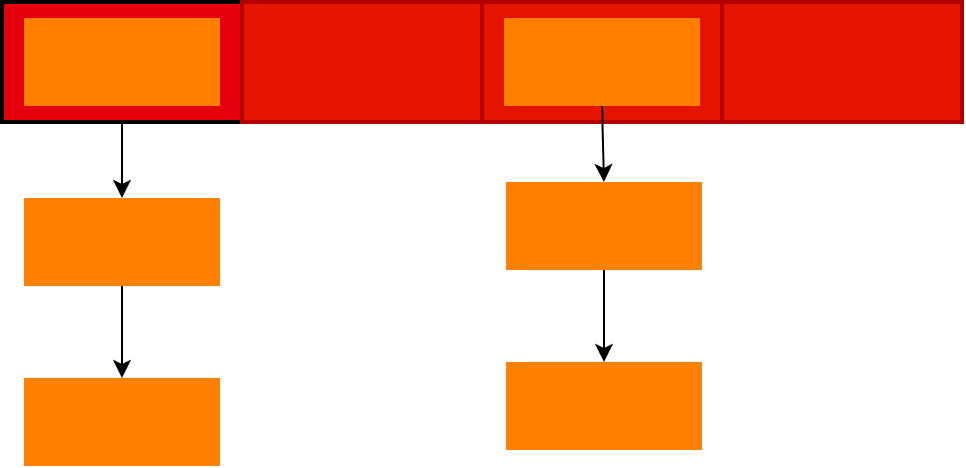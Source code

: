 <mxfile version="13.1.3" type="github"><diagram id="LRNmcuPriPD104Y398rS" name="Page-1"><mxGraphModel dx="1186" dy="722" grid="0" gridSize="10" guides="1" tooltips="1" connect="1" arrows="1" fold="1" page="1" pageScale="1" pageWidth="1100" pageHeight="850" math="0" shadow="0"><root><mxCell id="0"/><mxCell id="1" parent="0"/><mxCell id="fcCPwcV3jXsdZNyHhmut-1" value="" style="rounded=0;whiteSpace=wrap;html=1;gradientColor=none;fillColor=#E5000D;strokeWidth=2;" parent="1" vertex="1"><mxGeometry x="262" y="352" width="120" height="60" as="geometry"/></mxCell><mxCell id="fcCPwcV3jXsdZNyHhmut-2" value="" style="rounded=0;whiteSpace=wrap;html=1;fillColor=#e51400;strokeColor=#B20000;fontColor=#ffffff;strokeWidth=2;" parent="1" vertex="1"><mxGeometry x="382" y="352" width="120" height="60" as="geometry"/></mxCell><mxCell id="fcCPwcV3jXsdZNyHhmut-3" value="" style="rounded=0;whiteSpace=wrap;html=1;fillColor=#e51400;strokeColor=#B20000;fontColor=#ffffff;strokeWidth=2;" parent="1" vertex="1"><mxGeometry x="502" y="352" width="120" height="60" as="geometry"/></mxCell><mxCell id="fcCPwcV3jXsdZNyHhmut-4" value="" style="rounded=0;whiteSpace=wrap;html=1;fillColor=#e51400;strokeColor=#B20000;fontColor=#ffffff;strokeWidth=2;" parent="1" vertex="1"><mxGeometry x="622" y="352" width="120" height="60" as="geometry"/></mxCell><mxCell id="fcCPwcV3jXsdZNyHhmut-9" value="" style="rounded=0;whiteSpace=wrap;html=1;strokeWidth=1;fillColor=#FF7F00;gradientColor=none;strokeColor=none;" parent="1" vertex="1"><mxGeometry x="273" y="360" width="98" height="44" as="geometry"/></mxCell><mxCell id="fcCPwcV3jXsdZNyHhmut-10" value="" style="rounded=0;whiteSpace=wrap;html=1;strokeWidth=1;fillColor=#FF7F00;gradientColor=none;strokeColor=none;" parent="1" vertex="1"><mxGeometry x="513" y="360" width="98" height="44" as="geometry"/></mxCell><mxCell id="fcCPwcV3jXsdZNyHhmut-11" value="" style="rounded=0;whiteSpace=wrap;html=1;strokeWidth=1;fillColor=#FF7F00;gradientColor=none;strokeColor=none;" parent="1" vertex="1"><mxGeometry x="273" y="450" width="98" height="44" as="geometry"/></mxCell><mxCell id="fcCPwcV3jXsdZNyHhmut-12" value="" style="rounded=0;whiteSpace=wrap;html=1;strokeWidth=1;fillColor=#FF7F00;gradientColor=none;strokeColor=none;" parent="1" vertex="1"><mxGeometry x="273" y="540" width="98" height="44" as="geometry"/></mxCell><mxCell id="fcCPwcV3jXsdZNyHhmut-13" value="" style="endArrow=classic;html=1;exitX=0.5;exitY=1;exitDx=0;exitDy=0;entryX=0.5;entryY=0;entryDx=0;entryDy=0;rounded=1;" parent="1" source="fcCPwcV3jXsdZNyHhmut-1" target="fcCPwcV3jXsdZNyHhmut-11" edge="1"><mxGeometry width="50" height="50" relative="1" as="geometry"><mxPoint x="509" y="440" as="sourcePoint"/><mxPoint x="559" y="390" as="targetPoint"/></mxGeometry></mxCell><mxCell id="fcCPwcV3jXsdZNyHhmut-14" value="" style="endArrow=classic;html=1;exitX=0.5;exitY=1;exitDx=0;exitDy=0;entryX=0.5;entryY=0;entryDx=0;entryDy=0;" parent="1" source="fcCPwcV3jXsdZNyHhmut-11" target="fcCPwcV3jXsdZNyHhmut-12" edge="1"><mxGeometry width="50" height="50" relative="1" as="geometry"><mxPoint x="395" y="542" as="sourcePoint"/><mxPoint x="445" y="492" as="targetPoint"/></mxGeometry></mxCell><mxCell id="zn2wYH--Ydys61Eh3dxU-1" value="" style="rounded=0;whiteSpace=wrap;html=1;strokeWidth=1;fillColor=#FF7F00;gradientColor=none;strokeColor=none;" vertex="1" parent="1"><mxGeometry x="514" y="442" width="98" height="44" as="geometry"/></mxCell><mxCell id="zn2wYH--Ydys61Eh3dxU-2" value="" style="rounded=0;whiteSpace=wrap;html=1;strokeWidth=1;fillColor=#FF7F00;gradientColor=none;strokeColor=none;" vertex="1" parent="1"><mxGeometry x="514" y="532" width="98" height="44" as="geometry"/></mxCell><mxCell id="zn2wYH--Ydys61Eh3dxU-3" value="" style="endArrow=classic;html=1;exitX=0.5;exitY=1;exitDx=0;exitDy=0;entryX=0.5;entryY=0;entryDx=0;entryDy=0;rounded=1;" edge="1" target="zn2wYH--Ydys61Eh3dxU-1" parent="1" source="fcCPwcV3jXsdZNyHhmut-10"><mxGeometry width="50" height="50" relative="1" as="geometry"><mxPoint x="567" y="404" as="sourcePoint"/><mxPoint x="804" y="382" as="targetPoint"/></mxGeometry></mxCell><mxCell id="zn2wYH--Ydys61Eh3dxU-4" value="" style="endArrow=classic;html=1;exitX=0.5;exitY=1;exitDx=0;exitDy=0;entryX=0.5;entryY=0;entryDx=0;entryDy=0;" edge="1" source="zn2wYH--Ydys61Eh3dxU-1" target="zn2wYH--Ydys61Eh3dxU-2" parent="1"><mxGeometry width="50" height="50" relative="1" as="geometry"><mxPoint x="640" y="534" as="sourcePoint"/><mxPoint x="690" y="484" as="targetPoint"/></mxGeometry></mxCell></root></mxGraphModel></diagram></mxfile>